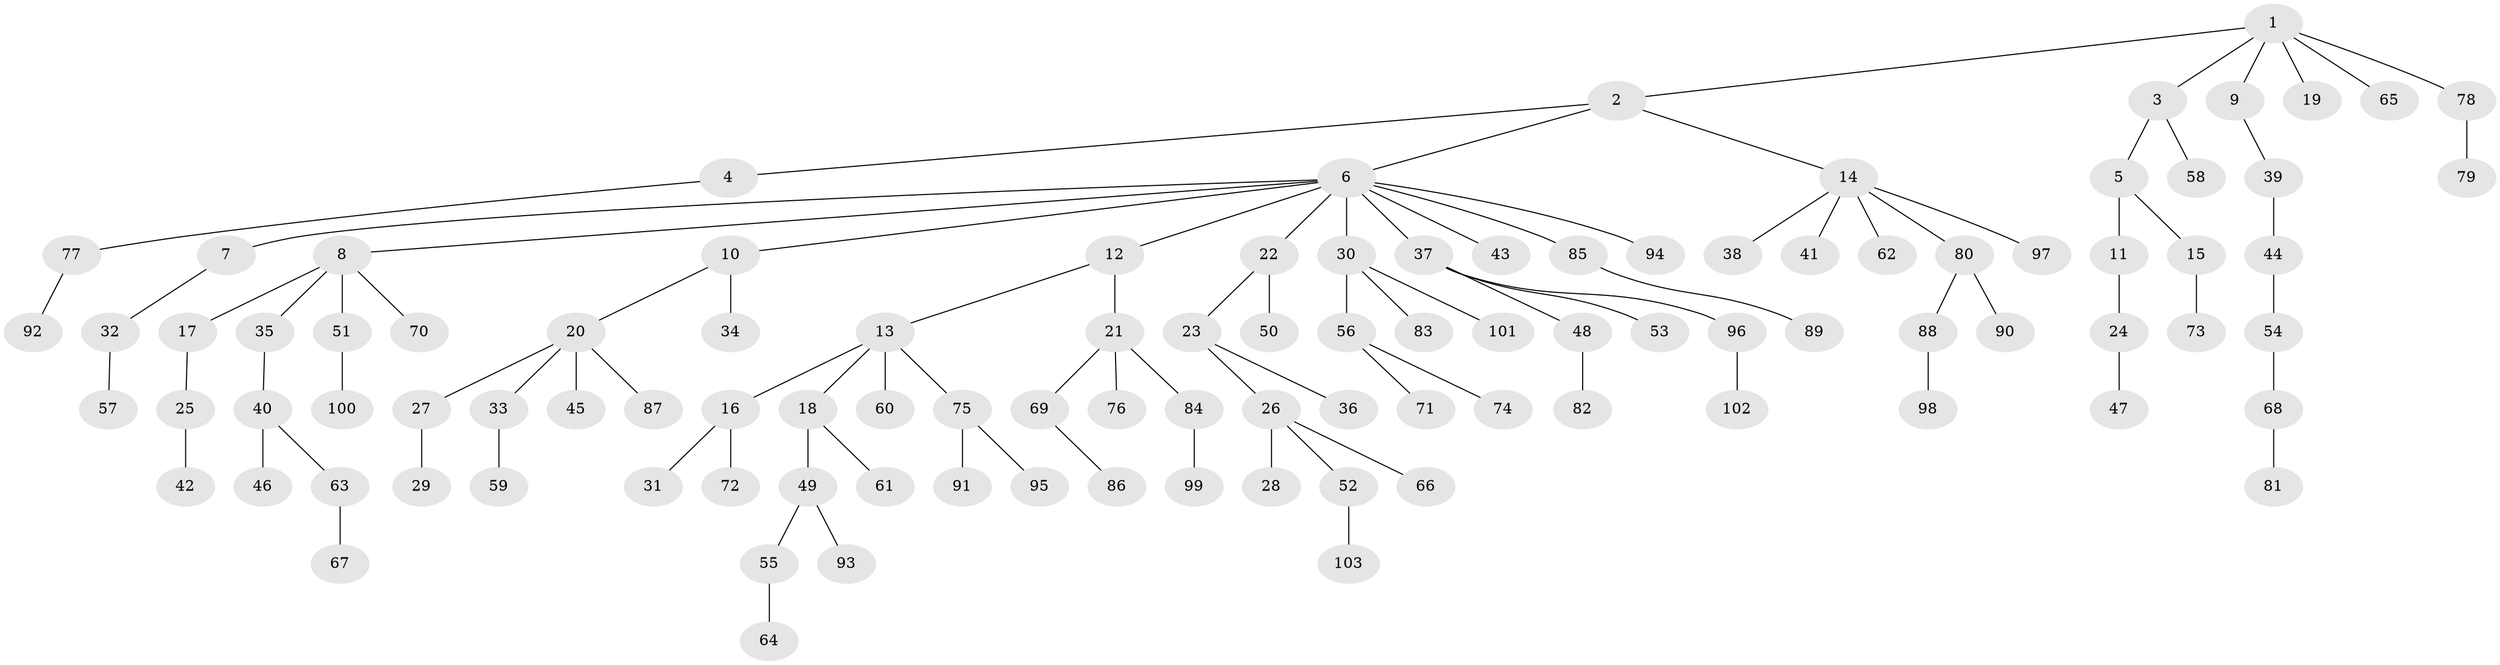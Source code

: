 // coarse degree distribution, {5: 0.018518518518518517, 4: 0.07407407407407407, 2: 0.24074074074074073, 3: 0.14814814814814814, 8: 0.018518518518518517, 1: 0.5}
// Generated by graph-tools (version 1.1) at 2025/51/03/04/25 22:51:49]
// undirected, 103 vertices, 102 edges
graph export_dot {
  node [color=gray90,style=filled];
  1;
  2;
  3;
  4;
  5;
  6;
  7;
  8;
  9;
  10;
  11;
  12;
  13;
  14;
  15;
  16;
  17;
  18;
  19;
  20;
  21;
  22;
  23;
  24;
  25;
  26;
  27;
  28;
  29;
  30;
  31;
  32;
  33;
  34;
  35;
  36;
  37;
  38;
  39;
  40;
  41;
  42;
  43;
  44;
  45;
  46;
  47;
  48;
  49;
  50;
  51;
  52;
  53;
  54;
  55;
  56;
  57;
  58;
  59;
  60;
  61;
  62;
  63;
  64;
  65;
  66;
  67;
  68;
  69;
  70;
  71;
  72;
  73;
  74;
  75;
  76;
  77;
  78;
  79;
  80;
  81;
  82;
  83;
  84;
  85;
  86;
  87;
  88;
  89;
  90;
  91;
  92;
  93;
  94;
  95;
  96;
  97;
  98;
  99;
  100;
  101;
  102;
  103;
  1 -- 2;
  1 -- 3;
  1 -- 9;
  1 -- 19;
  1 -- 65;
  1 -- 78;
  2 -- 4;
  2 -- 6;
  2 -- 14;
  3 -- 5;
  3 -- 58;
  4 -- 77;
  5 -- 11;
  5 -- 15;
  6 -- 7;
  6 -- 8;
  6 -- 10;
  6 -- 12;
  6 -- 22;
  6 -- 30;
  6 -- 37;
  6 -- 43;
  6 -- 85;
  6 -- 94;
  7 -- 32;
  8 -- 17;
  8 -- 35;
  8 -- 51;
  8 -- 70;
  9 -- 39;
  10 -- 20;
  10 -- 34;
  11 -- 24;
  12 -- 13;
  12 -- 21;
  13 -- 16;
  13 -- 18;
  13 -- 60;
  13 -- 75;
  14 -- 38;
  14 -- 41;
  14 -- 62;
  14 -- 80;
  14 -- 97;
  15 -- 73;
  16 -- 31;
  16 -- 72;
  17 -- 25;
  18 -- 49;
  18 -- 61;
  20 -- 27;
  20 -- 33;
  20 -- 45;
  20 -- 87;
  21 -- 69;
  21 -- 76;
  21 -- 84;
  22 -- 23;
  22 -- 50;
  23 -- 26;
  23 -- 36;
  24 -- 47;
  25 -- 42;
  26 -- 28;
  26 -- 52;
  26 -- 66;
  27 -- 29;
  30 -- 56;
  30 -- 83;
  30 -- 101;
  32 -- 57;
  33 -- 59;
  35 -- 40;
  37 -- 48;
  37 -- 53;
  37 -- 96;
  39 -- 44;
  40 -- 46;
  40 -- 63;
  44 -- 54;
  48 -- 82;
  49 -- 55;
  49 -- 93;
  51 -- 100;
  52 -- 103;
  54 -- 68;
  55 -- 64;
  56 -- 71;
  56 -- 74;
  63 -- 67;
  68 -- 81;
  69 -- 86;
  75 -- 91;
  75 -- 95;
  77 -- 92;
  78 -- 79;
  80 -- 88;
  80 -- 90;
  84 -- 99;
  85 -- 89;
  88 -- 98;
  96 -- 102;
}
